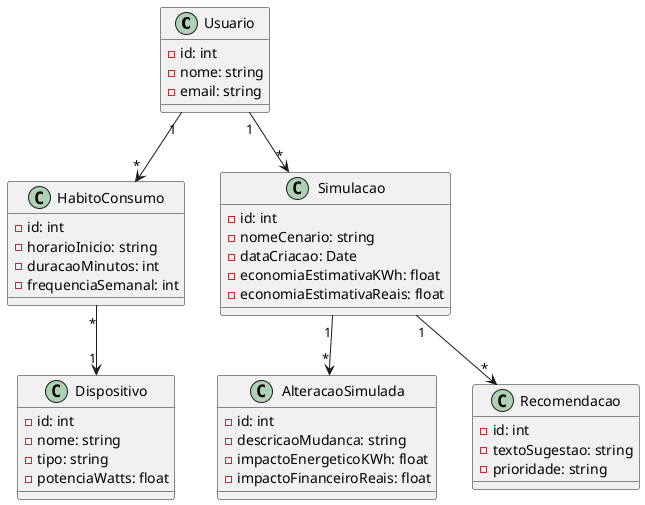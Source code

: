 @startuml

class Usuario {
  - id: int
  - nome: string
  - email: string
}

class Dispositivo {
  - id: int
  - nome: string
  - tipo: string
  - potenciaWatts: float
}

class HabitoConsumo {
  - id: int
  - horarioInicio: string
  - duracaoMinutos: int
  - frequenciaSemanal: int
}

class Simulacao {
  - id: int
  - nomeCenario: string
  - dataCriacao: Date
  - economiaEstimativaKWh: float
  - economiaEstimativaReais: float
}

class AlteracaoSimulada {
  - id: int
  - descricaoMudanca: string
  - impactoEnergeticoKWh: float
  - impactoFinanceiroReais: float
}

class Recomendacao {
  - id: int
  - textoSugestao: string
  - prioridade: string
}

Usuario "1" --> "*" HabitoConsumo
Usuario "1" --> "*" Simulacao
HabitoConsumo "*" --> "1" Dispositivo
Simulacao "1" --> "*" AlteracaoSimulada
Simulacao "1" --> "*" Recomendacao

@enduml
